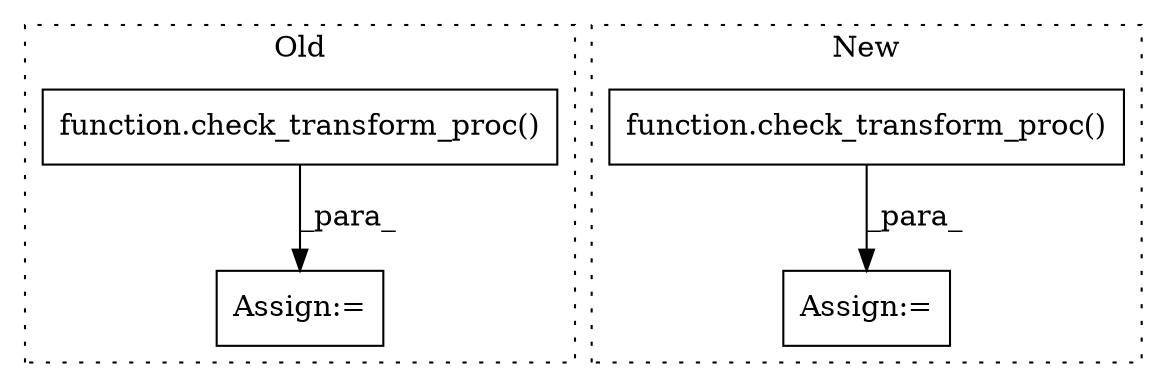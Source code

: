 digraph G {
subgraph cluster0 {
1 [label="function.check_transform_proc()" a="75" s="937,974" l="21,1" shape="box"];
3 [label="Assign:=" a="68" s="934" l="3" shape="box"];
label = "Old";
style="dotted";
}
subgraph cluster1 {
2 [label="function.check_transform_proc()" a="75" s="447,514" l="21,1" shape="box"];
4 [label="Assign:=" a="68" s="444" l="3" shape="box"];
label = "New";
style="dotted";
}
1 -> 3 [label="_para_"];
2 -> 4 [label="_para_"];
}
